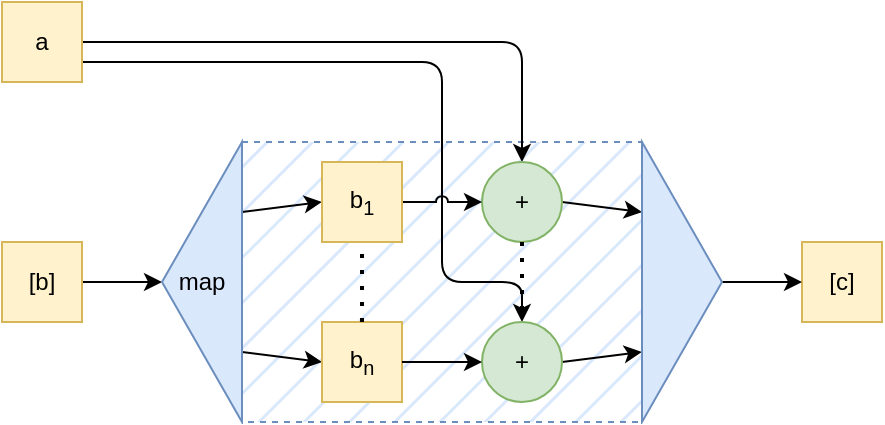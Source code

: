 <mxfile version="21.3.7" type="device">
  <diagram name="Page-1" id="0h4YIeQm7knF3gP27P1E">
    <mxGraphModel dx="1834" dy="884" grid="1" gridSize="10" guides="1" tooltips="1" connect="1" arrows="1" fold="1" page="0" pageScale="1" pageWidth="827" pageHeight="1169" math="0" shadow="0">
      <root>
        <mxCell id="0" />
        <mxCell id="1" parent="0" />
        <mxCell id="vtB0e4fJ8iN-6QHXjcNO-25" value="" style="rounded=0;whiteSpace=wrap;html=1;dashed=1;fillColor=#dae8fc;strokeColor=#6c8ebf;fillStyle=hatch;" parent="1" vertex="1">
          <mxGeometry x="40" y="190" width="200" height="140" as="geometry" />
        </mxCell>
        <mxCell id="vtB0e4fJ8iN-6QHXjcNO-1" value="[c]" style="rounded=0;whiteSpace=wrap;html=1;fillColor=#fff2cc;strokeColor=#d6b656;" parent="1" vertex="1">
          <mxGeometry x="320" y="240" width="40" height="40" as="geometry" />
        </mxCell>
        <mxCell id="vtB0e4fJ8iN-6QHXjcNO-9" style="edgeStyle=orthogonalEdgeStyle;rounded=0;orthogonalLoop=1;jettySize=auto;html=1;exitX=1;exitY=0.5;exitDx=0;exitDy=0;entryX=1;entryY=0.5;entryDx=0;entryDy=0;" parent="1" source="vtB0e4fJ8iN-6QHXjcNO-2" target="vtB0e4fJ8iN-6QHXjcNO-6" edge="1">
          <mxGeometry relative="1" as="geometry" />
        </mxCell>
        <mxCell id="vtB0e4fJ8iN-6QHXjcNO-2" value="[b]" style="rounded=0;whiteSpace=wrap;html=1;fillColor=#fff2cc;strokeColor=#d6b656;" parent="1" vertex="1">
          <mxGeometry x="-80" y="240" width="40" height="40" as="geometry" />
        </mxCell>
        <mxCell id="vtB0e4fJ8iN-6QHXjcNO-13" style="edgeStyle=orthogonalEdgeStyle;rounded=1;orthogonalLoop=1;jettySize=auto;html=1;exitX=1;exitY=0.5;exitDx=0;exitDy=0;entryX=0.5;entryY=0;entryDx=0;entryDy=0;jumpStyle=arc;" parent="1" source="vtB0e4fJ8iN-6QHXjcNO-3" target="vtB0e4fJ8iN-6QHXjcNO-4" edge="1">
          <mxGeometry relative="1" as="geometry" />
        </mxCell>
        <mxCell id="vtB0e4fJ8iN-6QHXjcNO-16" style="edgeStyle=orthogonalEdgeStyle;rounded=1;orthogonalLoop=1;jettySize=auto;html=1;exitX=1;exitY=0.75;exitDx=0;exitDy=0;entryX=0.5;entryY=0;entryDx=0;entryDy=0;jumpStyle=arc;" parent="1" source="vtB0e4fJ8iN-6QHXjcNO-3" target="vtB0e4fJ8iN-6QHXjcNO-15" edge="1">
          <mxGeometry relative="1" as="geometry">
            <Array as="points">
              <mxPoint x="140" y="150" />
              <mxPoint x="140" y="260" />
              <mxPoint x="180" y="260" />
            </Array>
          </mxGeometry>
        </mxCell>
        <mxCell id="vtB0e4fJ8iN-6QHXjcNO-3" value="a" style="rounded=0;whiteSpace=wrap;html=1;fillColor=#fff2cc;strokeColor=#d6b656;" parent="1" vertex="1">
          <mxGeometry x="-80" y="120" width="40" height="40" as="geometry" />
        </mxCell>
        <mxCell id="vtB0e4fJ8iN-6QHXjcNO-20" style="rounded=0;orthogonalLoop=1;jettySize=auto;html=1;exitX=1;exitY=0.5;exitDx=0;exitDy=0;entryX=0;entryY=0.25;entryDx=0;entryDy=0;" parent="1" source="vtB0e4fJ8iN-6QHXjcNO-4" target="vtB0e4fJ8iN-6QHXjcNO-18" edge="1">
          <mxGeometry relative="1" as="geometry" />
        </mxCell>
        <mxCell id="vtB0e4fJ8iN-6QHXjcNO-4" value="+" style="ellipse;whiteSpace=wrap;html=1;fillColor=#d5e8d4;strokeColor=#82b366;" parent="1" vertex="1">
          <mxGeometry x="160" y="200" width="40" height="40" as="geometry" />
        </mxCell>
        <mxCell id="vtB0e4fJ8iN-6QHXjcNO-10" style="rounded=0;orthogonalLoop=1;jettySize=auto;html=1;exitX=0;exitY=0.75;exitDx=0;exitDy=0;entryX=0;entryY=0.5;entryDx=0;entryDy=0;" parent="1" source="vtB0e4fJ8iN-6QHXjcNO-6" target="vtB0e4fJ8iN-6QHXjcNO-7" edge="1">
          <mxGeometry relative="1" as="geometry" />
        </mxCell>
        <mxCell id="vtB0e4fJ8iN-6QHXjcNO-11" style="rounded=0;orthogonalLoop=1;jettySize=auto;html=1;exitX=0;exitY=0.25;exitDx=0;exitDy=0;entryX=0;entryY=0.5;entryDx=0;entryDy=0;" parent="1" source="vtB0e4fJ8iN-6QHXjcNO-6" target="vtB0e4fJ8iN-6QHXjcNO-8" edge="1">
          <mxGeometry relative="1" as="geometry" />
        </mxCell>
        <mxCell id="vtB0e4fJ8iN-6QHXjcNO-6" value="map" style="triangle;whiteSpace=wrap;html=1;direction=west;fillColor=#dae8fc;strokeColor=#6c8ebf;" parent="1" vertex="1">
          <mxGeometry y="190" width="40" height="140" as="geometry" />
        </mxCell>
        <mxCell id="vtB0e4fJ8iN-6QHXjcNO-14" style="edgeStyle=orthogonalEdgeStyle;rounded=0;orthogonalLoop=1;jettySize=auto;html=1;exitX=1;exitY=0.5;exitDx=0;exitDy=0;entryX=0;entryY=0.5;entryDx=0;entryDy=0;jumpStyle=arc;" parent="1" source="vtB0e4fJ8iN-6QHXjcNO-7" target="vtB0e4fJ8iN-6QHXjcNO-4" edge="1">
          <mxGeometry relative="1" as="geometry" />
        </mxCell>
        <mxCell id="vtB0e4fJ8iN-6QHXjcNO-7" value="b&lt;sub&gt;1&lt;/sub&gt;" style="rounded=0;whiteSpace=wrap;html=1;fillColor=#fff2cc;strokeColor=#d6b656;" parent="1" vertex="1">
          <mxGeometry x="80" y="200" width="40" height="40" as="geometry" />
        </mxCell>
        <mxCell id="vtB0e4fJ8iN-6QHXjcNO-8" value="b&lt;sub&gt;n&lt;/sub&gt;" style="rounded=0;whiteSpace=wrap;html=1;fillColor=#fff2cc;strokeColor=#d6b656;" parent="1" vertex="1">
          <mxGeometry x="80" y="280" width="40" height="40" as="geometry" />
        </mxCell>
        <mxCell id="vtB0e4fJ8iN-6QHXjcNO-12" value="" style="endArrow=none;dashed=1;html=1;dashPattern=1 3;strokeWidth=2;rounded=0;exitX=0.5;exitY=0;exitDx=0;exitDy=0;entryX=0.5;entryY=1;entryDx=0;entryDy=0;" parent="1" source="vtB0e4fJ8iN-6QHXjcNO-8" target="vtB0e4fJ8iN-6QHXjcNO-7" edge="1">
          <mxGeometry width="50" height="50" relative="1" as="geometry">
            <mxPoint x="210" y="430" as="sourcePoint" />
            <mxPoint x="260" y="380" as="targetPoint" />
          </mxGeometry>
        </mxCell>
        <mxCell id="vtB0e4fJ8iN-6QHXjcNO-21" style="rounded=0;orthogonalLoop=1;jettySize=auto;html=1;exitX=1;exitY=0.5;exitDx=0;exitDy=0;entryX=0;entryY=0.75;entryDx=0;entryDy=0;" parent="1" source="vtB0e4fJ8iN-6QHXjcNO-15" target="vtB0e4fJ8iN-6QHXjcNO-18" edge="1">
          <mxGeometry relative="1" as="geometry" />
        </mxCell>
        <mxCell id="vtB0e4fJ8iN-6QHXjcNO-15" value="+" style="ellipse;whiteSpace=wrap;html=1;fillColor=#d5e8d4;strokeColor=#82b366;" parent="1" vertex="1">
          <mxGeometry x="160" y="280" width="40" height="40" as="geometry" />
        </mxCell>
        <mxCell id="vtB0e4fJ8iN-6QHXjcNO-22" style="edgeStyle=orthogonalEdgeStyle;rounded=0;orthogonalLoop=1;jettySize=auto;html=1;exitX=1;exitY=0.5;exitDx=0;exitDy=0;entryX=0;entryY=0.5;entryDx=0;entryDy=0;" parent="1" source="vtB0e4fJ8iN-6QHXjcNO-18" target="vtB0e4fJ8iN-6QHXjcNO-1" edge="1">
          <mxGeometry relative="1" as="geometry" />
        </mxCell>
        <mxCell id="vtB0e4fJ8iN-6QHXjcNO-18" value="" style="triangle;whiteSpace=wrap;html=1;fillColor=#dae8fc;strokeColor=#6c8ebf;" parent="1" vertex="1">
          <mxGeometry x="240" y="190" width="40" height="140" as="geometry" />
        </mxCell>
        <mxCell id="vtB0e4fJ8iN-6QHXjcNO-19" value="" style="endArrow=none;dashed=1;html=1;dashPattern=1 3;strokeWidth=2;rounded=0;exitX=0.5;exitY=1;exitDx=0;exitDy=0;entryX=0.5;entryY=0;entryDx=0;entryDy=0;" parent="1" source="vtB0e4fJ8iN-6QHXjcNO-4" target="vtB0e4fJ8iN-6QHXjcNO-15" edge="1">
          <mxGeometry width="50" height="50" relative="1" as="geometry">
            <mxPoint x="200" y="460" as="sourcePoint" />
            <mxPoint x="250" y="410" as="targetPoint" />
          </mxGeometry>
        </mxCell>
        <mxCell id="vtB0e4fJ8iN-6QHXjcNO-26" value="" style="edgeStyle=orthogonalEdgeStyle;rounded=0;orthogonalLoop=1;jettySize=auto;html=1;exitX=1;exitY=0.5;exitDx=0;exitDy=0;entryX=0;entryY=0.5;entryDx=0;entryDy=0;" parent="1" source="vtB0e4fJ8iN-6QHXjcNO-8" target="vtB0e4fJ8iN-6QHXjcNO-15" edge="1">
          <mxGeometry relative="1" as="geometry">
            <mxPoint x="120" y="300" as="sourcePoint" />
            <mxPoint x="160" y="300" as="targetPoint" />
          </mxGeometry>
        </mxCell>
      </root>
    </mxGraphModel>
  </diagram>
</mxfile>
